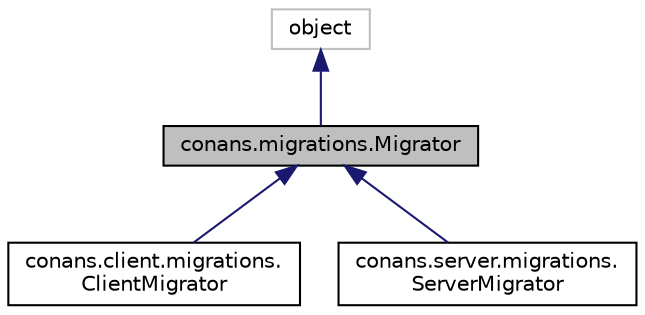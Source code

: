 digraph "conans.migrations.Migrator"
{
 // LATEX_PDF_SIZE
  edge [fontname="Helvetica",fontsize="10",labelfontname="Helvetica",labelfontsize="10"];
  node [fontname="Helvetica",fontsize="10",shape=record];
  Node1 [label="conans.migrations.Migrator",height=0.2,width=0.4,color="black", fillcolor="grey75", style="filled", fontcolor="black",tooltip=" "];
  Node2 -> Node1 [dir="back",color="midnightblue",fontsize="10",style="solid"];
  Node2 [label="object",height=0.2,width=0.4,color="grey75", fillcolor="white", style="filled",tooltip=" "];
  Node1 -> Node3 [dir="back",color="midnightblue",fontsize="10",style="solid"];
  Node3 [label="conans.client.migrations.\lClientMigrator",height=0.2,width=0.4,color="black", fillcolor="white", style="filled",URL="$classconans_1_1client_1_1migrations_1_1ClientMigrator.html",tooltip=" "];
  Node1 -> Node4 [dir="back",color="midnightblue",fontsize="10",style="solid"];
  Node4 [label="conans.server.migrations.\lServerMigrator",height=0.2,width=0.4,color="black", fillcolor="white", style="filled",URL="$classconans_1_1server_1_1migrations_1_1ServerMigrator.html",tooltip=" "];
}
